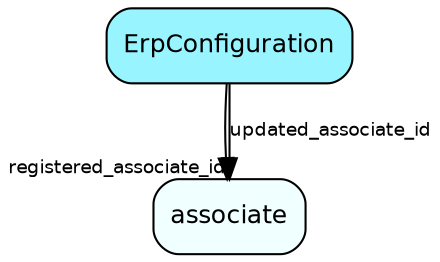digraph ErpConfiguration  {
node [shape = box style="rounded, filled" fontname = "Helvetica" fontsize = "12" ]
edge [fontname = "Helvetica" fontsize = "9"]

ErpConfiguration[fillcolor = "cadetblue1"]
associate[fillcolor = "azure1"]
ErpConfiguration -> associate [headlabel = "registered_associate_id"]
ErpConfiguration -> associate [label = "updated_associate_id"]
}
